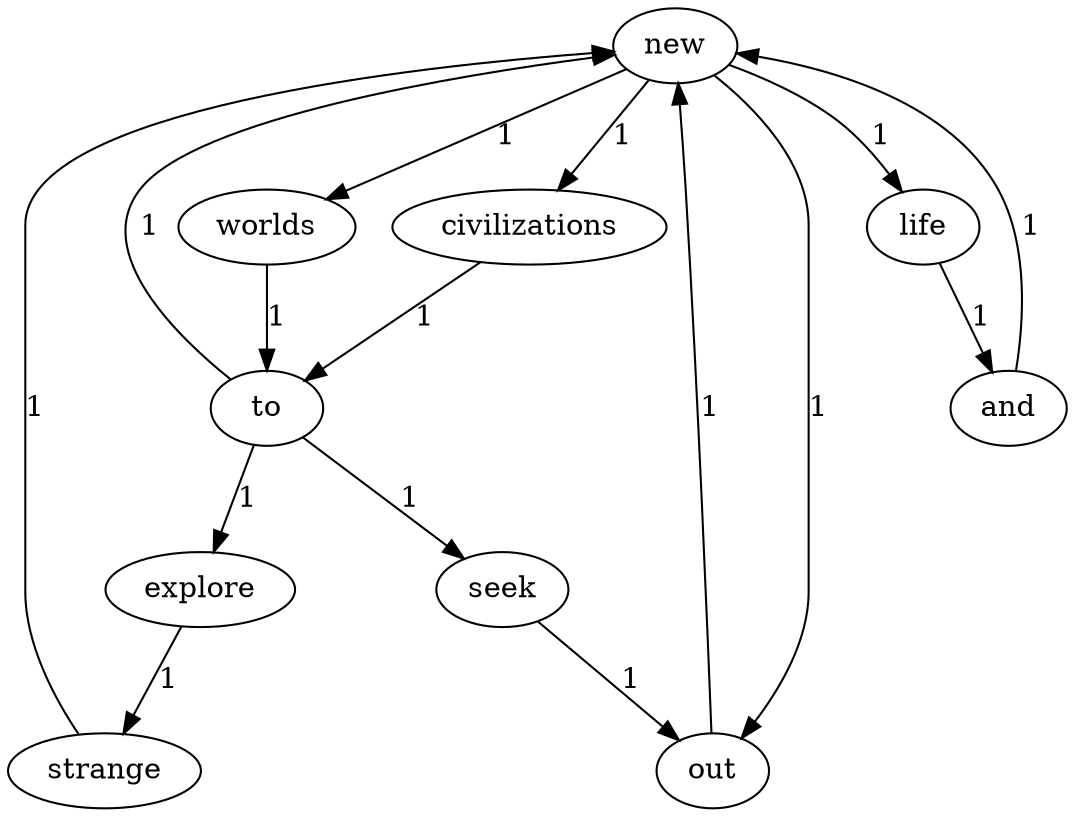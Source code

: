 digraph G {
new -> worlds [label="1"];
new -> civilizations [label="1"];
new -> life [label="1"];
new -> out [label="1"];
worlds -> to [label="1"];
explore -> strange [label="1"];
and -> new [label="1"];
to -> new [label="1"];
to -> explore [label="1"];
to -> seek [label="1"];
civilizations -> to [label="1"];
seek -> out [label="1"];
strange -> new [label="1"];
life -> and [label="1"];
out -> new [label="1"];
}
